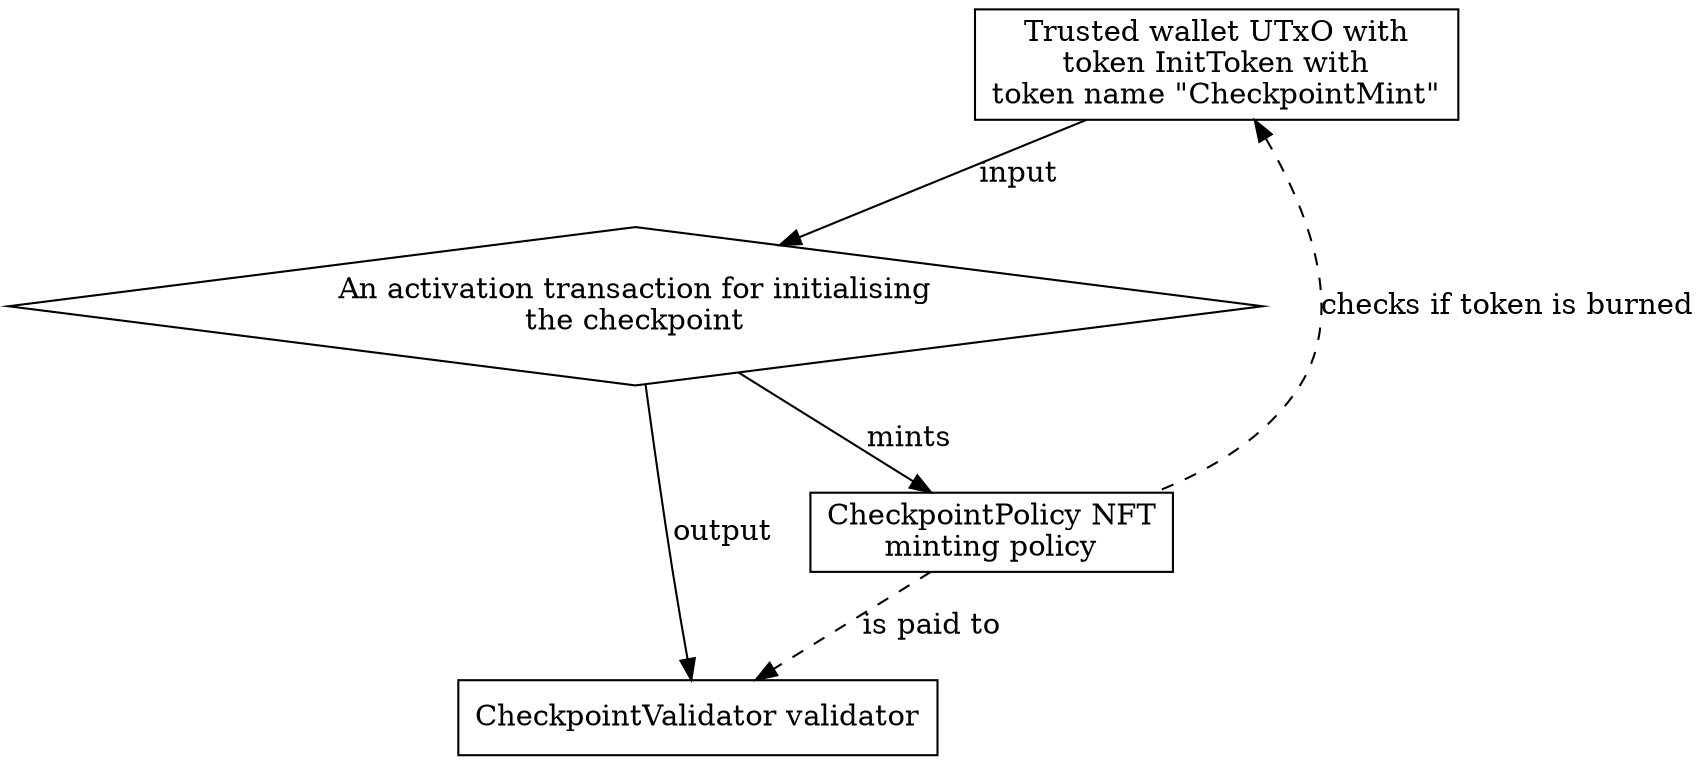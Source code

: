 strict digraph {
  node [shape=record]
  graph [nodesep="0.5", ranksep="0.5"]

  trustedWallet [ label = "Trusted wallet UTxO with\ntoken InitToken with\ntoken name \"CheckpointMint\""];
  transaction [ label = "An activation transaction for initialising\nthe checkpoint", shape=diamond ];
  checkpointPolicy [ label = "CheckpointPolicy NFT\nminting policy"];
  checkpointValidator [ label = "CheckpointValidator validator"];

  trustedWallet -> transaction [ label = "input"];
  trustedWallet -> checkpointPolicy [ label = "checks if token is burned", style=dashed, dir=back];
  transaction -> checkpointPolicy [ label = "mints" ];
  checkpointPolicy -> checkpointValidator [ label = "is paid to", style=dashed ]
  transaction -> checkpointValidator [ label = "output"];
}
